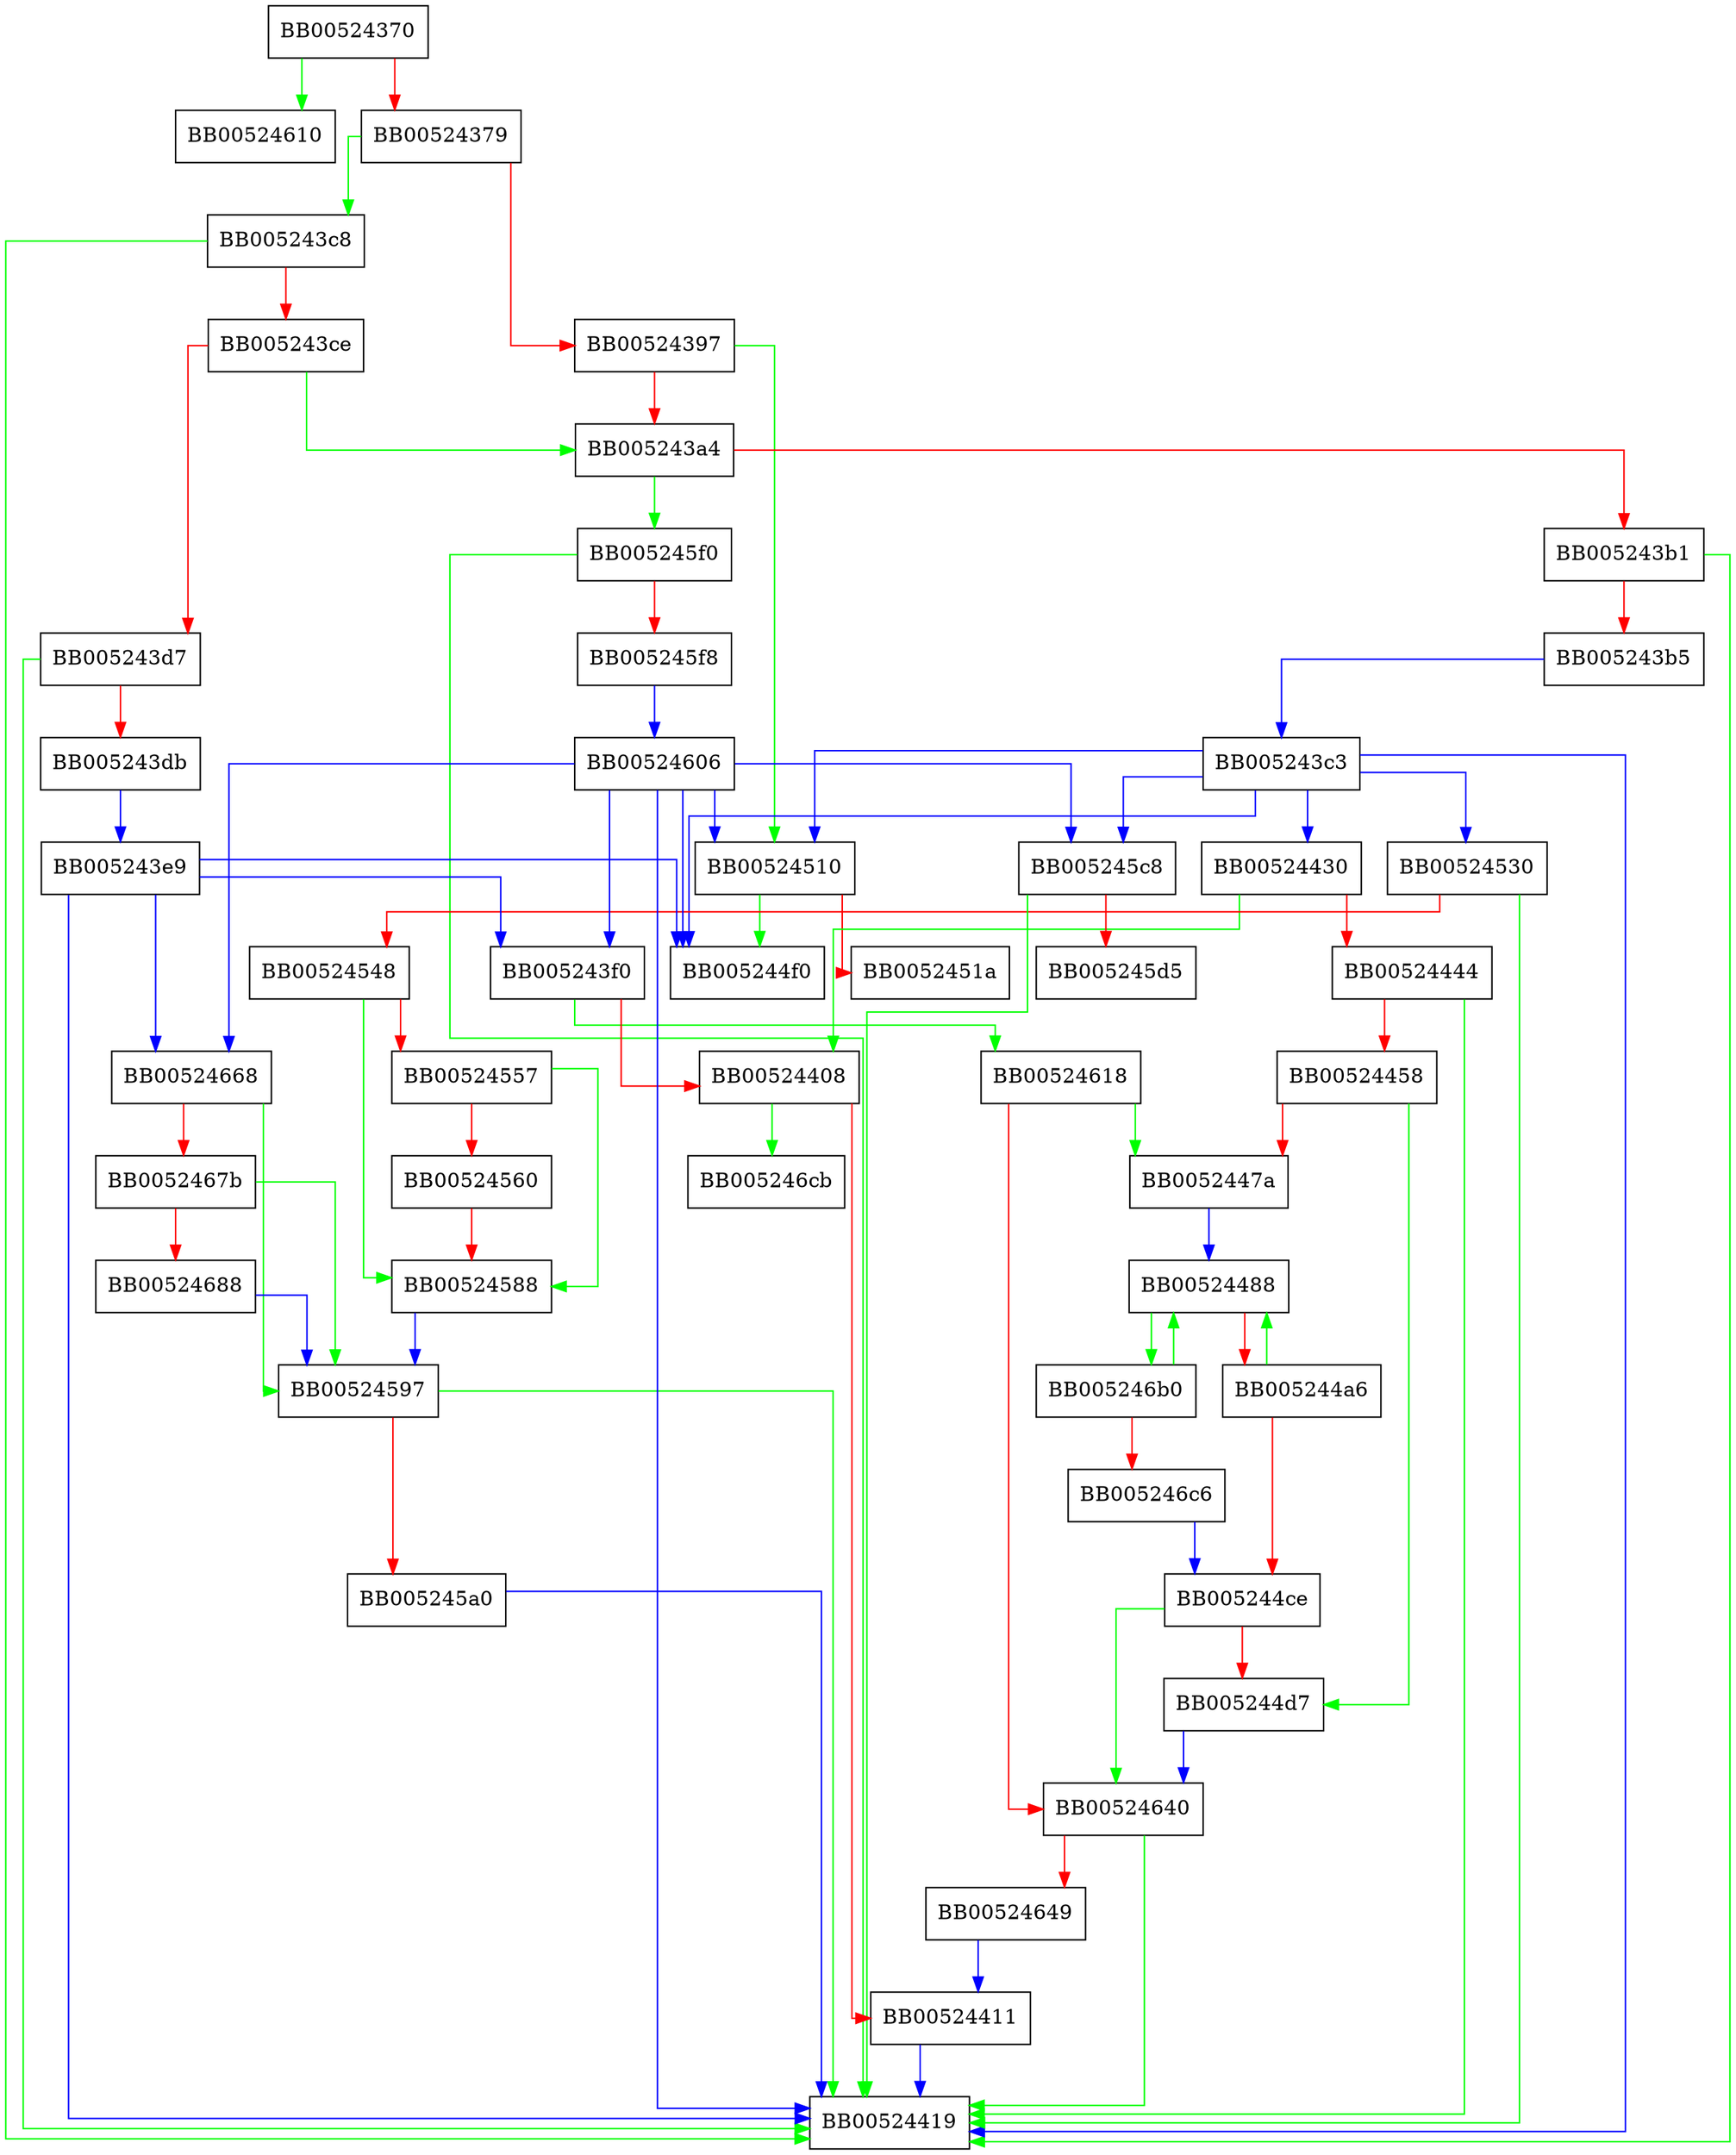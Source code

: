 digraph ossl_asn1_item_embed_free {
  node [shape="box"];
  graph [splines=ortho];
  BB00524370 -> BB00524610 [color="green"];
  BB00524370 -> BB00524379 [color="red"];
  BB00524379 -> BB005243c8 [color="green"];
  BB00524379 -> BB00524397 [color="red"];
  BB00524397 -> BB00524510 [color="green"];
  BB00524397 -> BB005243a4 [color="red"];
  BB005243a4 -> BB005245f0 [color="green"];
  BB005243a4 -> BB005243b1 [color="red"];
  BB005243b1 -> BB00524419 [color="green"];
  BB005243b1 -> BB005243b5 [color="red"];
  BB005243b5 -> BB005243c3 [color="blue"];
  BB005243c3 -> BB00524510 [color="blue"];
  BB005243c3 -> BB00524430 [color="blue"];
  BB005243c3 -> BB00524530 [color="blue"];
  BB005243c3 -> BB00524419 [color="blue"];
  BB005243c3 -> BB005245c8 [color="blue"];
  BB005243c3 -> BB005244f0 [color="blue"];
  BB005243c8 -> BB00524419 [color="green"];
  BB005243c8 -> BB005243ce [color="red"];
  BB005243ce -> BB005243a4 [color="green"];
  BB005243ce -> BB005243d7 [color="red"];
  BB005243d7 -> BB00524419 [color="green"];
  BB005243d7 -> BB005243db [color="red"];
  BB005243db -> BB005243e9 [color="blue"];
  BB005243e9 -> BB00524419 [color="blue"];
  BB005243e9 -> BB005243f0 [color="blue"];
  BB005243e9 -> BB00524668 [color="blue"];
  BB005243e9 -> BB005244f0 [color="blue"];
  BB005243f0 -> BB00524618 [color="green"];
  BB005243f0 -> BB00524408 [color="red"];
  BB00524408 -> BB005246cb [color="green"];
  BB00524408 -> BB00524411 [color="red"];
  BB00524411 -> BB00524419 [color="blue"];
  BB00524430 -> BB00524408 [color="green"];
  BB00524430 -> BB00524444 [color="red"];
  BB00524444 -> BB00524419 [color="green"];
  BB00524444 -> BB00524458 [color="red"];
  BB00524458 -> BB005244d7 [color="green"];
  BB00524458 -> BB0052447a [color="red"];
  BB0052447a -> BB00524488 [color="blue"];
  BB00524488 -> BB005246b0 [color="green"];
  BB00524488 -> BB005244a6 [color="red"];
  BB005244a6 -> BB00524488 [color="green"];
  BB005244a6 -> BB005244ce [color="red"];
  BB005244ce -> BB00524640 [color="green"];
  BB005244ce -> BB005244d7 [color="red"];
  BB005244d7 -> BB00524640 [color="blue"];
  BB00524510 -> BB005244f0 [color="green"];
  BB00524510 -> BB0052451a [color="red"];
  BB00524530 -> BB00524419 [color="green"];
  BB00524530 -> BB00524548 [color="red"];
  BB00524548 -> BB00524588 [color="green"];
  BB00524548 -> BB00524557 [color="red"];
  BB00524557 -> BB00524588 [color="green"];
  BB00524557 -> BB00524560 [color="red"];
  BB00524560 -> BB00524588 [color="red"];
  BB00524588 -> BB00524597 [color="blue"];
  BB00524597 -> BB00524419 [color="green"];
  BB00524597 -> BB005245a0 [color="red"];
  BB005245a0 -> BB00524419 [color="blue"];
  BB005245c8 -> BB00524419 [color="green"];
  BB005245c8 -> BB005245d5 [color="red"];
  BB005245f0 -> BB00524419 [color="green"];
  BB005245f0 -> BB005245f8 [color="red"];
  BB005245f8 -> BB00524606 [color="blue"];
  BB00524606 -> BB00524510 [color="blue"];
  BB00524606 -> BB005243f0 [color="blue"];
  BB00524606 -> BB00524668 [color="blue"];
  BB00524606 -> BB00524419 [color="blue"];
  BB00524606 -> BB005245c8 [color="blue"];
  BB00524606 -> BB005244f0 [color="blue"];
  BB00524618 -> BB0052447a [color="green"];
  BB00524618 -> BB00524640 [color="red"];
  BB00524640 -> BB00524419 [color="green"];
  BB00524640 -> BB00524649 [color="red"];
  BB00524649 -> BB00524411 [color="blue"];
  BB00524668 -> BB00524597 [color="green"];
  BB00524668 -> BB0052467b [color="red"];
  BB0052467b -> BB00524597 [color="green"];
  BB0052467b -> BB00524688 [color="red"];
  BB00524688 -> BB00524597 [color="blue"];
  BB005246b0 -> BB00524488 [color="green"];
  BB005246b0 -> BB005246c6 [color="red"];
  BB005246c6 -> BB005244ce [color="blue"];
}